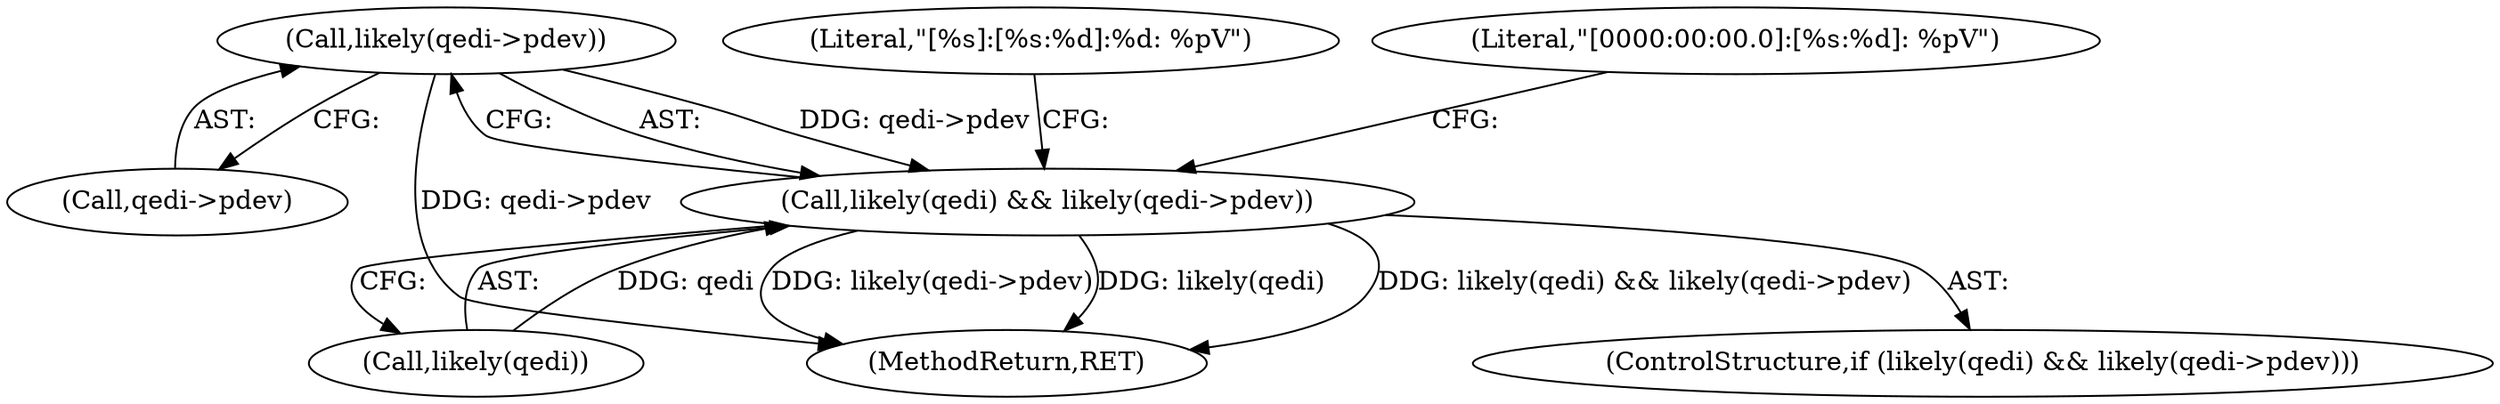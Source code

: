digraph "0_linux_c09581a52765a85f19fc35340127396d5e3379cc_0@pointer" {
"1000133" [label="(Call,likely(qedi->pdev))"];
"1000130" [label="(Call,likely(qedi) && likely(qedi->pdev))"];
"1000138" [label="(Literal,\"[%s]:[%s:%d]:%d: %pV\")"];
"1000130" [label="(Call,likely(qedi) && likely(qedi->pdev))"];
"1000129" [label="(ControlStructure,if (likely(qedi) && likely(qedi->pdev)))"];
"1000131" [label="(Call,likely(qedi))"];
"1000163" [label="(MethodReturn,RET)"];
"1000133" [label="(Call,likely(qedi->pdev))"];
"1000134" [label="(Call,qedi->pdev)"];
"1000155" [label="(Literal,\"[0000:00:00.0]:[%s:%d]: %pV\")"];
"1000133" -> "1000130"  [label="AST: "];
"1000133" -> "1000134"  [label="CFG: "];
"1000134" -> "1000133"  [label="AST: "];
"1000130" -> "1000133"  [label="CFG: "];
"1000133" -> "1000163"  [label="DDG: qedi->pdev"];
"1000133" -> "1000130"  [label="DDG: qedi->pdev"];
"1000130" -> "1000129"  [label="AST: "];
"1000130" -> "1000131"  [label="CFG: "];
"1000131" -> "1000130"  [label="AST: "];
"1000138" -> "1000130"  [label="CFG: "];
"1000155" -> "1000130"  [label="CFG: "];
"1000130" -> "1000163"  [label="DDG: likely(qedi) && likely(qedi->pdev)"];
"1000130" -> "1000163"  [label="DDG: likely(qedi->pdev)"];
"1000130" -> "1000163"  [label="DDG: likely(qedi)"];
"1000131" -> "1000130"  [label="DDG: qedi"];
}
